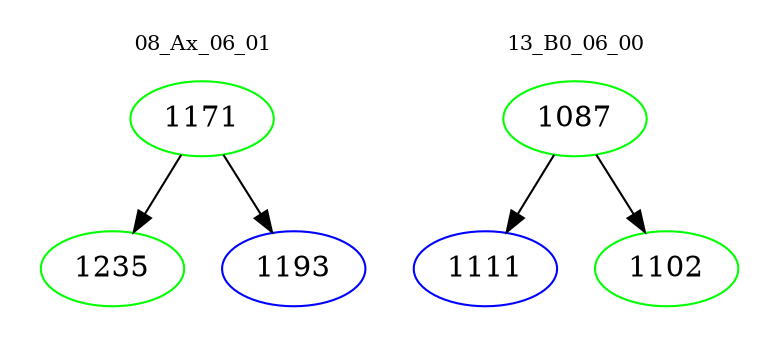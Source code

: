 digraph{
subgraph cluster_0 {
color = white
label = "08_Ax_06_01";
fontsize=10;
T0_1171 [label="1171", color="green"]
T0_1171 -> T0_1235 [color="black"]
T0_1235 [label="1235", color="green"]
T0_1171 -> T0_1193 [color="black"]
T0_1193 [label="1193", color="blue"]
}
subgraph cluster_1 {
color = white
label = "13_B0_06_00";
fontsize=10;
T1_1087 [label="1087", color="green"]
T1_1087 -> T1_1111 [color="black"]
T1_1111 [label="1111", color="blue"]
T1_1087 -> T1_1102 [color="black"]
T1_1102 [label="1102", color="green"]
}
}
